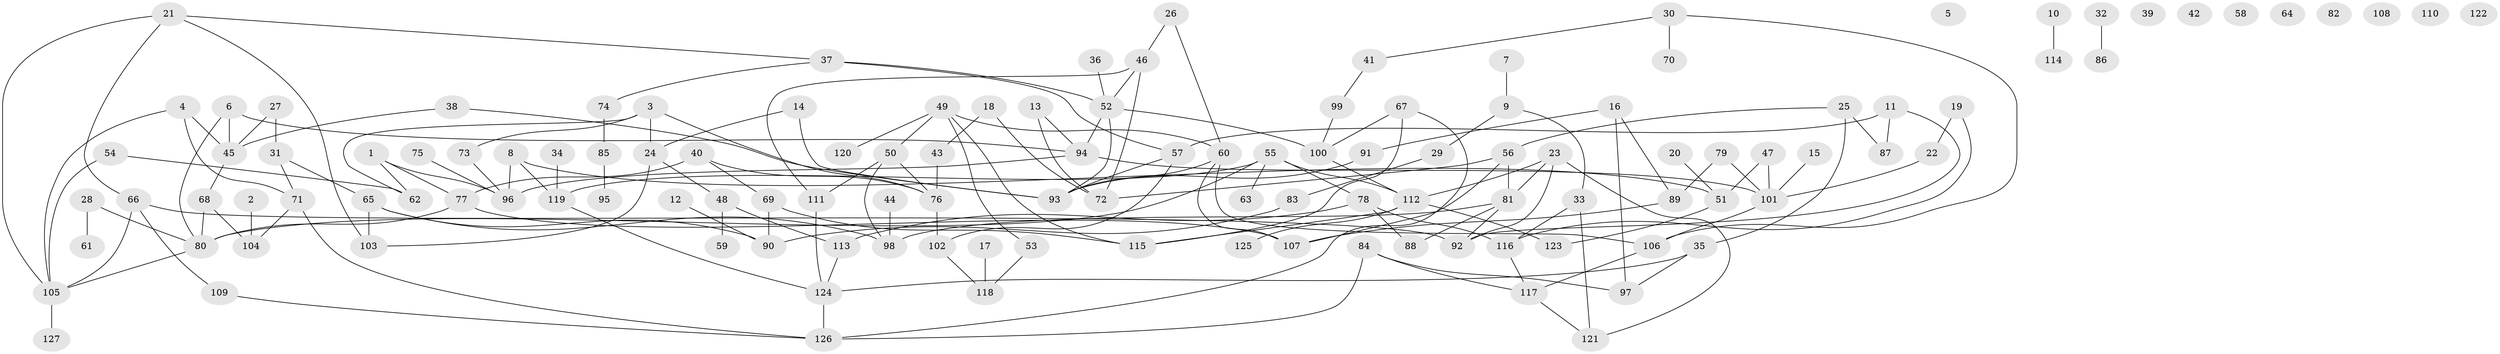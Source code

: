 // Generated by graph-tools (version 1.1) at 2025/13/03/09/25 04:13:06]
// undirected, 127 vertices, 174 edges
graph export_dot {
graph [start="1"]
  node [color=gray90,style=filled];
  1;
  2;
  3;
  4;
  5;
  6;
  7;
  8;
  9;
  10;
  11;
  12;
  13;
  14;
  15;
  16;
  17;
  18;
  19;
  20;
  21;
  22;
  23;
  24;
  25;
  26;
  27;
  28;
  29;
  30;
  31;
  32;
  33;
  34;
  35;
  36;
  37;
  38;
  39;
  40;
  41;
  42;
  43;
  44;
  45;
  46;
  47;
  48;
  49;
  50;
  51;
  52;
  53;
  54;
  55;
  56;
  57;
  58;
  59;
  60;
  61;
  62;
  63;
  64;
  65;
  66;
  67;
  68;
  69;
  70;
  71;
  72;
  73;
  74;
  75;
  76;
  77;
  78;
  79;
  80;
  81;
  82;
  83;
  84;
  85;
  86;
  87;
  88;
  89;
  90;
  91;
  92;
  93;
  94;
  95;
  96;
  97;
  98;
  99;
  100;
  101;
  102;
  103;
  104;
  105;
  106;
  107;
  108;
  109;
  110;
  111;
  112;
  113;
  114;
  115;
  116;
  117;
  118;
  119;
  120;
  121;
  122;
  123;
  124;
  125;
  126;
  127;
  1 -- 62;
  1 -- 77;
  1 -- 96;
  2 -- 104;
  3 -- 24;
  3 -- 62;
  3 -- 73;
  3 -- 76;
  4 -- 45;
  4 -- 71;
  4 -- 105;
  6 -- 45;
  6 -- 80;
  6 -- 94;
  7 -- 9;
  8 -- 51;
  8 -- 96;
  8 -- 119;
  9 -- 29;
  9 -- 33;
  10 -- 114;
  11 -- 57;
  11 -- 87;
  11 -- 92;
  12 -- 90;
  13 -- 72;
  13 -- 94;
  14 -- 24;
  14 -- 93;
  15 -- 101;
  16 -- 89;
  16 -- 91;
  16 -- 97;
  17 -- 118;
  18 -- 43;
  18 -- 72;
  19 -- 22;
  19 -- 116;
  20 -- 51;
  21 -- 37;
  21 -- 66;
  21 -- 103;
  21 -- 105;
  22 -- 101;
  23 -- 81;
  23 -- 92;
  23 -- 112;
  23 -- 121;
  24 -- 48;
  24 -- 103;
  25 -- 35;
  25 -- 56;
  25 -- 87;
  26 -- 46;
  26 -- 60;
  27 -- 31;
  27 -- 45;
  28 -- 61;
  28 -- 80;
  29 -- 83;
  30 -- 41;
  30 -- 70;
  30 -- 106;
  31 -- 65;
  31 -- 71;
  32 -- 86;
  33 -- 116;
  33 -- 121;
  34 -- 119;
  35 -- 97;
  35 -- 124;
  36 -- 52;
  37 -- 52;
  37 -- 57;
  37 -- 74;
  38 -- 45;
  38 -- 93;
  40 -- 69;
  40 -- 76;
  40 -- 77;
  41 -- 99;
  43 -- 76;
  44 -- 98;
  45 -- 68;
  46 -- 52;
  46 -- 72;
  46 -- 111;
  47 -- 51;
  47 -- 101;
  48 -- 59;
  48 -- 113;
  49 -- 50;
  49 -- 53;
  49 -- 60;
  49 -- 115;
  49 -- 120;
  50 -- 76;
  50 -- 98;
  50 -- 111;
  51 -- 123;
  52 -- 93;
  52 -- 94;
  52 -- 100;
  53 -- 118;
  54 -- 62;
  54 -- 105;
  55 -- 63;
  55 -- 78;
  55 -- 80;
  55 -- 112;
  55 -- 119;
  56 -- 72;
  56 -- 81;
  56 -- 107;
  57 -- 93;
  57 -- 102;
  60 -- 93;
  60 -- 106;
  60 -- 107;
  65 -- 90;
  65 -- 98;
  65 -- 103;
  66 -- 92;
  66 -- 105;
  66 -- 109;
  67 -- 100;
  67 -- 115;
  67 -- 126;
  68 -- 80;
  68 -- 104;
  69 -- 90;
  69 -- 115;
  71 -- 104;
  71 -- 126;
  73 -- 96;
  74 -- 85;
  75 -- 96;
  76 -- 102;
  77 -- 80;
  77 -- 107;
  78 -- 88;
  78 -- 113;
  78 -- 116;
  79 -- 89;
  79 -- 101;
  80 -- 105;
  81 -- 88;
  81 -- 92;
  81 -- 98;
  83 -- 90;
  84 -- 97;
  84 -- 117;
  84 -- 126;
  85 -- 95;
  89 -- 107;
  91 -- 93;
  94 -- 96;
  94 -- 101;
  99 -- 100;
  100 -- 112;
  101 -- 106;
  102 -- 118;
  105 -- 127;
  106 -- 117;
  109 -- 126;
  111 -- 124;
  112 -- 115;
  112 -- 123;
  112 -- 125;
  113 -- 124;
  116 -- 117;
  117 -- 121;
  119 -- 124;
  124 -- 126;
}
